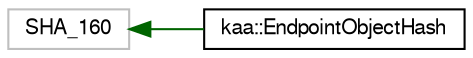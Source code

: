 digraph "Graphical Class Hierarchy"
{
  bgcolor="transparent";
  edge [fontname="FreeSans",fontsize="10",labelfontname="FreeSans",labelfontsize="10"];
  node [fontname="FreeSans",fontsize="10",shape=record];
  rankdir="LR";
  Node1 [label="SHA_160",height=0.2,width=0.4,color="grey75"];
  Node1 -> Node2 [dir="back",color="darkgreen",fontsize="10",style="solid",fontname="FreeSans"];
  Node2 [label="kaa::EndpointObjectHash",height=0.2,width=0.4,color="black",URL="$classkaa_1_1EndpointObjectHash.html"];
}
